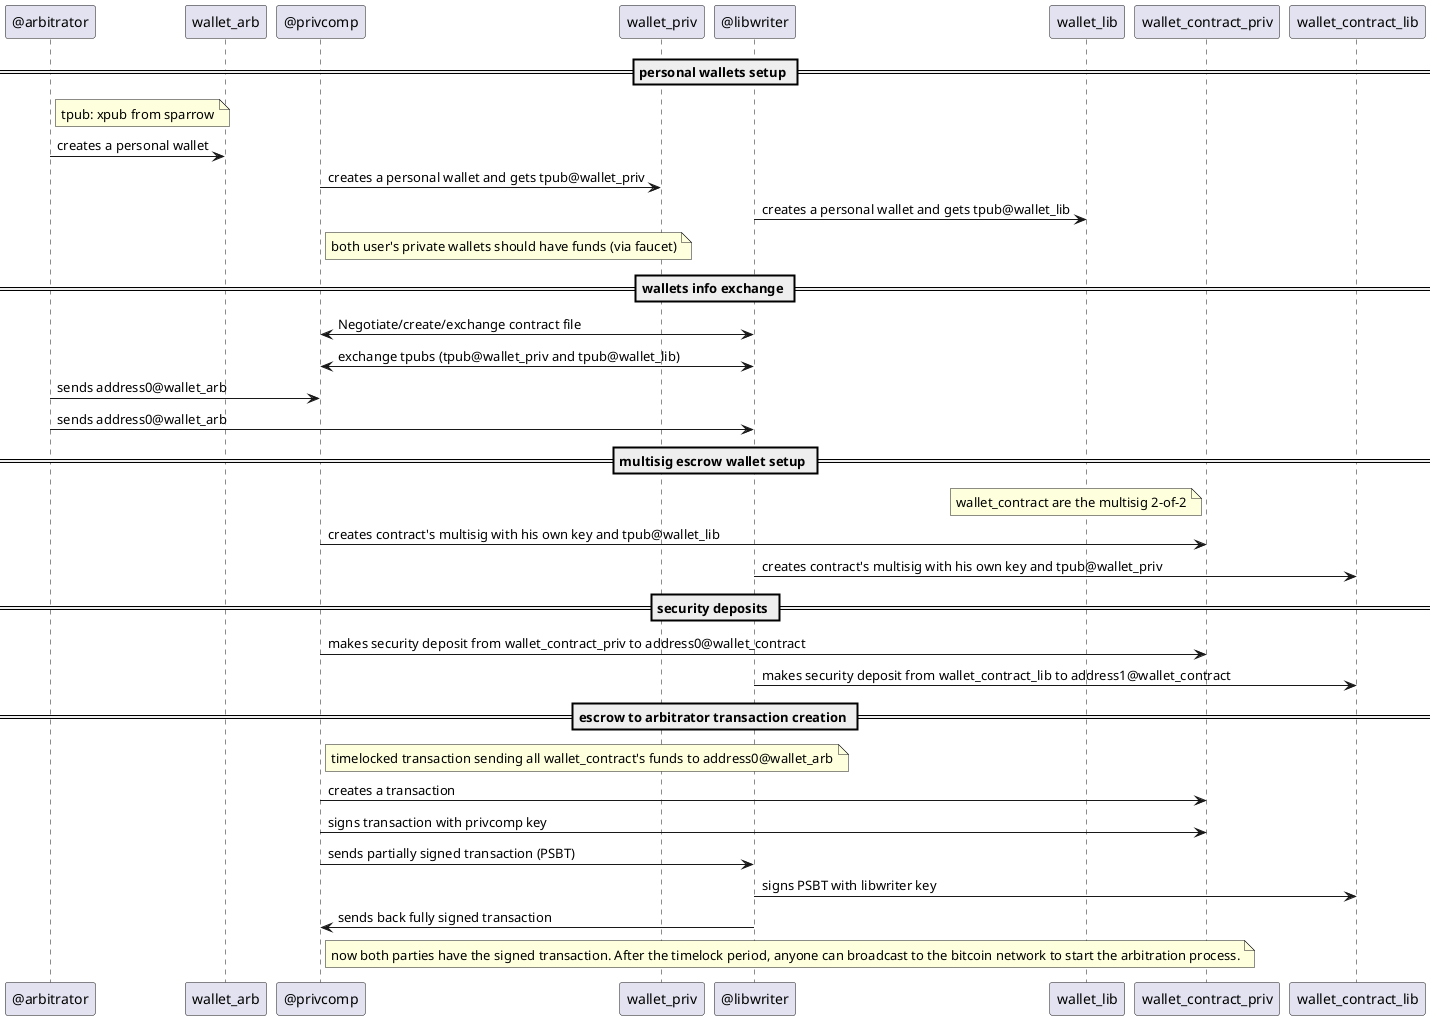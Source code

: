 @startuml
== personal wallets setup ==

note right of @arbitrator: tpub: xpub from sparrow

@arbitrator->wallet_arb: creates a personal wallet
@privcomp->wallet_priv: creates a personal wallet and gets tpub@wallet_priv
@libwriter->wallet_lib: creates a personal wallet and gets tpub@wallet_lib

note right of @privcomp: both user's private wallets should have funds (via faucet)

== wallets info exchange ==

@privcomp<->@libwriter: Negotiate/create/exchange contract file
@privcomp<->@libwriter: exchange tpubs (tpub@wallet_priv and tpub@wallet_lib)
@arbitrator->@privcomp: sends address0@wallet_arb
@arbitrator->@libwriter: sends address0@wallet_arb

== multisig escrow wallet setup ==

note left of wallet_contract_priv: wallet_contract are the multisig 2-of-2

@privcomp->wallet_contract_priv: creates contract's multisig with his own key and tpub@wallet_lib
@libwriter->wallet_contract_lib: creates contract's multisig with his own key and tpub@wallet_priv

== security deposits ==

@privcomp->wallet_contract_priv: makes security deposit from wallet_contract_priv to address0@wallet_contract
@libwriter->wallet_contract_lib: makes security deposit from wallet_contract_lib to address1@wallet_contract

== escrow to arbitrator transaction creation ==

note right of @privcomp: timelocked transaction sending all wallet_contract's funds to address0@wallet_arb
@privcomp->wallet_contract_priv: creates a transaction
@privcomp->wallet_contract_priv: signs transaction with privcomp key
@privcomp->@libwriter: sends partially signed transaction (PSBT)
@libwriter->wallet_contract_lib: signs PSBT with libwriter key
@libwriter->@privcomp: sends back fully signed transaction
note right of @privcomp: now both parties have the signed transaction. After the timelock period, anyone can broadcast to the bitcoin network to start the arbitration process.
@enduml
